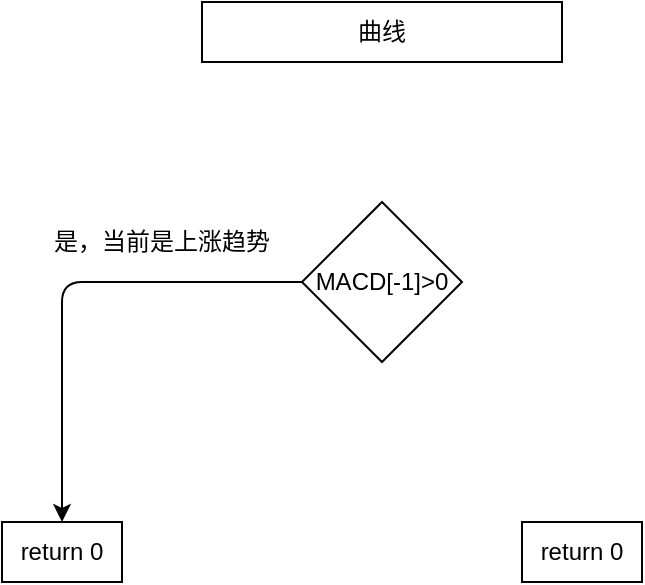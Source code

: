 <mxfile version="10.6.3" type="github"><diagram id="X2h3DZTwQRhwAeLIpDTp" name="Page-1"><mxGraphModel dx="1394" dy="744" grid="1" gridSize="10" guides="1" tooltips="1" connect="1" arrows="1" fold="1" page="1" pageScale="1" pageWidth="827" pageHeight="1169" math="0" shadow="0"><root><mxCell id="0"/><mxCell id="1" parent="0"/><mxCell id="YWQutp82d9qFFZMJdZPd-1" value="曲线" style="rounded=0;whiteSpace=wrap;html=1;" parent="1" vertex="1"><mxGeometry x="270" y="130" width="180" height="30" as="geometry"/></mxCell><mxCell id="YWQutp82d9qFFZMJdZPd-2" value="MACD[-1]&amp;gt;0" style="rhombus;whiteSpace=wrap;html=1;" parent="1" vertex="1"><mxGeometry x="320" y="230" width="80" height="80" as="geometry"/></mxCell><mxCell id="YWQutp82d9qFFZMJdZPd-3" value="return 0" style="rounded=0;whiteSpace=wrap;html=1;" parent="1" vertex="1"><mxGeometry x="170" y="390" width="60" height="30" as="geometry"/></mxCell><mxCell id="YWQutp82d9qFFZMJdZPd-5" value="" style="endArrow=classic;html=1;exitX=0;exitY=0.5;exitDx=0;exitDy=0;entryX=0.5;entryY=0;entryDx=0;entryDy=0;" parent="1" source="YWQutp82d9qFFZMJdZPd-2" target="YWQutp82d9qFFZMJdZPd-3" edge="1"><mxGeometry width="50" height="50" relative="1" as="geometry"><mxPoint x="130" y="520" as="sourcePoint"/><mxPoint x="180" y="470" as="targetPoint"/><Array as="points"><mxPoint x="200" y="270"/></Array></mxGeometry></mxCell><mxCell id="YWQutp82d9qFFZMJdZPd-7" value="是，当前是上涨趋势" style="text;html=1;strokeColor=none;fillColor=none;align=center;verticalAlign=middle;whiteSpace=wrap;rounded=0;" parent="1" vertex="1"><mxGeometry x="185" y="240" width="130" height="20" as="geometry"/></mxCell><mxCell id="qeRA4IQUxGz8xqEnmi2W-1" value="return 0" style="rounded=0;whiteSpace=wrap;html=1;" vertex="1" parent="1"><mxGeometry x="430" y="390" width="60" height="30" as="geometry"/></mxCell></root></mxGraphModel></diagram></mxfile>